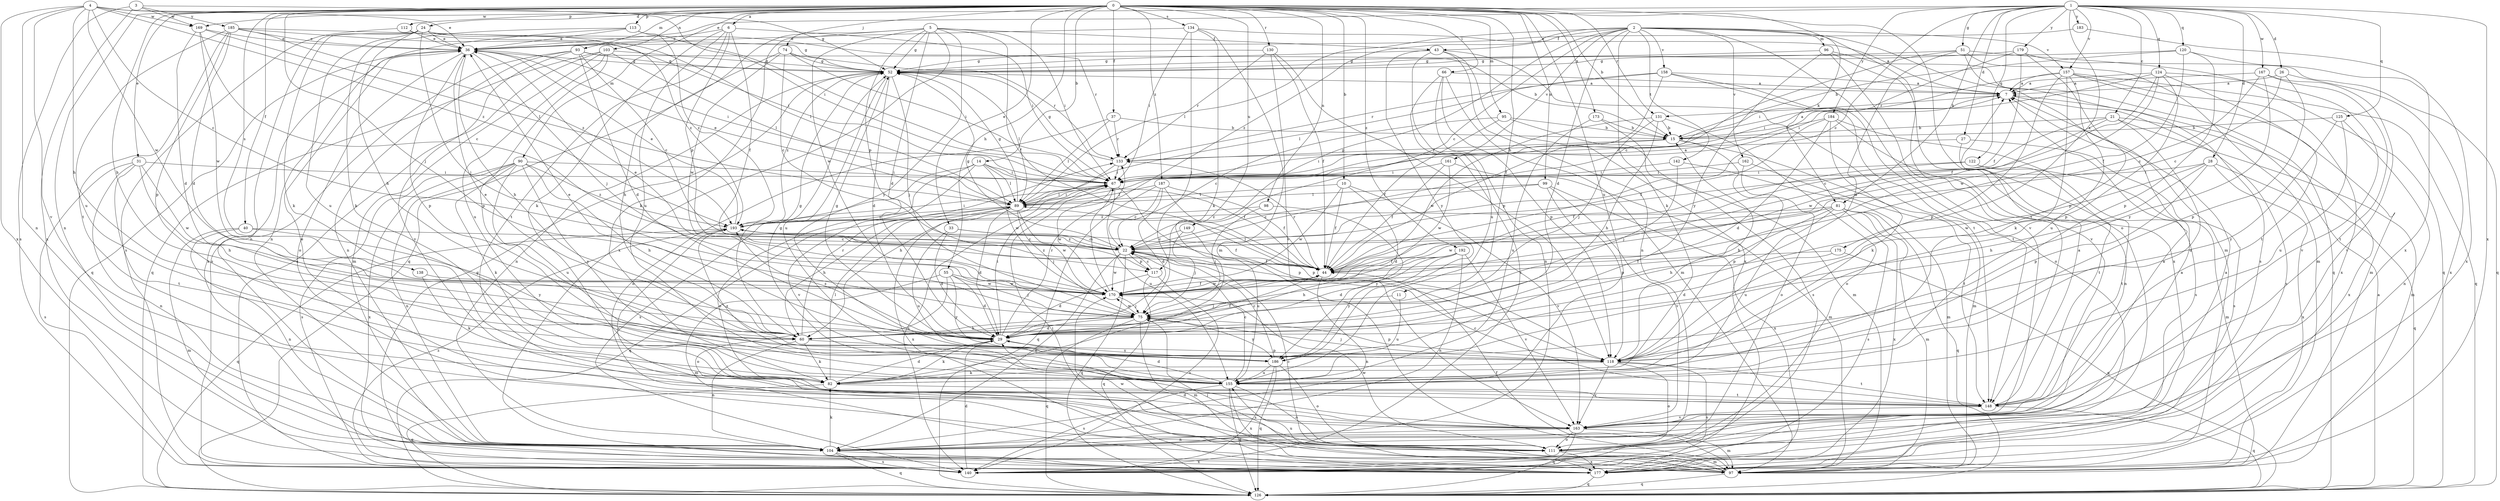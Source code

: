 strict digraph  {
0;
1;
2;
3;
4;
5;
6;
7;
10;
11;
14;
15;
21;
22;
24;
26;
27;
28;
29;
31;
33;
36;
37;
40;
43;
44;
51;
52;
55;
60;
66;
67;
74;
75;
81;
82;
89;
90;
93;
95;
96;
97;
98;
99;
103;
104;
111;
112;
113;
117;
118;
120;
122;
124;
125;
126;
130;
131;
133;
134;
138;
140;
142;
148;
149;
155;
157;
158;
161;
162;
163;
167;
169;
170;
173;
175;
177;
179;
183;
184;
185;
186;
187;
192;
193;
0 -> 6  [label=a];
0 -> 10  [label=b];
0 -> 11  [label=b];
0 -> 14  [label=b];
0 -> 15  [label=b];
0 -> 24  [label=d];
0 -> 31  [label=e];
0 -> 33  [label=e];
0 -> 37  [label=f];
0 -> 40  [label=f];
0 -> 55  [label=h];
0 -> 60  [label=h];
0 -> 66  [label=i];
0 -> 74  [label=j];
0 -> 75  [label=j];
0 -> 81  [label=k];
0 -> 90  [label=m];
0 -> 93  [label=m];
0 -> 95  [label=m];
0 -> 98  [label=n];
0 -> 99  [label=n];
0 -> 103  [label=n];
0 -> 104  [label=n];
0 -> 111  [label=o];
0 -> 112  [label=p];
0 -> 113  [label=p];
0 -> 130  [label=r];
0 -> 131  [label=r];
0 -> 134  [label=s];
0 -> 138  [label=s];
0 -> 149  [label=u];
0 -> 155  [label=u];
0 -> 173  [label=x];
0 -> 187  [label=z];
0 -> 192  [label=z];
1 -> 21  [label=c];
1 -> 22  [label=c];
1 -> 26  [label=d];
1 -> 27  [label=d];
1 -> 28  [label=d];
1 -> 36  [label=e];
1 -> 51  [label=g];
1 -> 81  [label=k];
1 -> 120  [label=q];
1 -> 122  [label=q];
1 -> 124  [label=q];
1 -> 125  [label=q];
1 -> 157  [label=v];
1 -> 167  [label=w];
1 -> 169  [label=w];
1 -> 175  [label=x];
1 -> 177  [label=x];
1 -> 179  [label=y];
1 -> 183  [label=y];
1 -> 184  [label=y];
2 -> 22  [label=c];
2 -> 29  [label=d];
2 -> 43  [label=f];
2 -> 82  [label=k];
2 -> 89  [label=l];
2 -> 96  [label=m];
2 -> 97  [label=m];
2 -> 117  [label=p];
2 -> 142  [label=t];
2 -> 148  [label=t];
2 -> 157  [label=v];
2 -> 158  [label=v];
2 -> 161  [label=v];
2 -> 162  [label=v];
2 -> 163  [label=v];
2 -> 193  [label=z];
3 -> 52  [label=g];
3 -> 140  [label=s];
3 -> 169  [label=w];
3 -> 177  [label=x];
3 -> 185  [label=y];
4 -> 22  [label=c];
4 -> 36  [label=e];
4 -> 60  [label=h];
4 -> 67  [label=i];
4 -> 104  [label=n];
4 -> 163  [label=v];
4 -> 169  [label=w];
4 -> 170  [label=w];
4 -> 177  [label=x];
4 -> 193  [label=z];
5 -> 29  [label=d];
5 -> 43  [label=f];
5 -> 44  [label=f];
5 -> 52  [label=g];
5 -> 67  [label=i];
5 -> 82  [label=k];
5 -> 117  [label=p];
5 -> 126  [label=q];
5 -> 170  [label=w];
5 -> 177  [label=x];
5 -> 186  [label=y];
6 -> 36  [label=e];
6 -> 44  [label=f];
6 -> 67  [label=i];
6 -> 82  [label=k];
6 -> 117  [label=p];
6 -> 148  [label=t];
6 -> 155  [label=u];
7 -> 131  [label=r];
7 -> 140  [label=s];
10 -> 29  [label=d];
10 -> 44  [label=f];
10 -> 89  [label=l];
10 -> 163  [label=v];
10 -> 170  [label=w];
11 -> 75  [label=j];
11 -> 155  [label=u];
14 -> 44  [label=f];
14 -> 67  [label=i];
14 -> 89  [label=l];
14 -> 111  [label=o];
14 -> 140  [label=s];
14 -> 163  [label=v];
14 -> 170  [label=w];
15 -> 7  [label=a];
15 -> 67  [label=i];
15 -> 97  [label=m];
15 -> 111  [label=o];
15 -> 133  [label=r];
21 -> 15  [label=b];
21 -> 22  [label=c];
21 -> 97  [label=m];
21 -> 155  [label=u];
21 -> 170  [label=w];
21 -> 177  [label=x];
22 -> 44  [label=f];
22 -> 52  [label=g];
22 -> 104  [label=n];
22 -> 117  [label=p];
22 -> 126  [label=q];
22 -> 170  [label=w];
22 -> 193  [label=z];
24 -> 36  [label=e];
24 -> 60  [label=h];
24 -> 75  [label=j];
24 -> 82  [label=k];
24 -> 104  [label=n];
24 -> 133  [label=r];
24 -> 155  [label=u];
24 -> 193  [label=z];
26 -> 7  [label=a];
26 -> 22  [label=c];
26 -> 118  [label=p];
26 -> 177  [label=x];
27 -> 133  [label=r];
27 -> 140  [label=s];
27 -> 148  [label=t];
28 -> 60  [label=h];
28 -> 67  [label=i];
28 -> 118  [label=p];
28 -> 126  [label=q];
28 -> 170  [label=w];
28 -> 177  [label=x];
29 -> 36  [label=e];
29 -> 44  [label=f];
29 -> 52  [label=g];
29 -> 67  [label=i];
29 -> 82  [label=k];
29 -> 133  [label=r];
29 -> 186  [label=y];
29 -> 193  [label=z];
31 -> 60  [label=h];
31 -> 67  [label=i];
31 -> 104  [label=n];
31 -> 140  [label=s];
31 -> 148  [label=t];
31 -> 170  [label=w];
33 -> 22  [label=c];
33 -> 29  [label=d];
33 -> 44  [label=f];
33 -> 155  [label=u];
36 -> 52  [label=g];
36 -> 60  [label=h];
36 -> 67  [label=i];
36 -> 75  [label=j];
36 -> 111  [label=o];
36 -> 118  [label=p];
36 -> 126  [label=q];
36 -> 177  [label=x];
37 -> 15  [label=b];
37 -> 89  [label=l];
37 -> 111  [label=o];
37 -> 133  [label=r];
40 -> 22  [label=c];
40 -> 97  [label=m];
40 -> 104  [label=n];
40 -> 186  [label=y];
43 -> 52  [label=g];
43 -> 104  [label=n];
43 -> 148  [label=t];
43 -> 155  [label=u];
43 -> 177  [label=x];
43 -> 186  [label=y];
44 -> 89  [label=l];
44 -> 104  [label=n];
44 -> 133  [label=r];
44 -> 170  [label=w];
44 -> 193  [label=z];
51 -> 22  [label=c];
51 -> 29  [label=d];
51 -> 52  [label=g];
51 -> 97  [label=m];
51 -> 126  [label=q];
51 -> 140  [label=s];
52 -> 7  [label=a];
52 -> 29  [label=d];
52 -> 75  [label=j];
52 -> 89  [label=l];
52 -> 104  [label=n];
52 -> 155  [label=u];
52 -> 193  [label=z];
55 -> 29  [label=d];
55 -> 75  [label=j];
55 -> 97  [label=m];
55 -> 111  [label=o];
55 -> 170  [label=w];
55 -> 186  [label=y];
60 -> 36  [label=e];
60 -> 52  [label=g];
60 -> 82  [label=k];
60 -> 104  [label=n];
60 -> 118  [label=p];
60 -> 133  [label=r];
66 -> 7  [label=a];
66 -> 97  [label=m];
66 -> 104  [label=n];
66 -> 118  [label=p];
66 -> 140  [label=s];
67 -> 89  [label=l];
67 -> 118  [label=p];
67 -> 140  [label=s];
67 -> 155  [label=u];
67 -> 170  [label=w];
74 -> 22  [label=c];
74 -> 52  [label=g];
74 -> 60  [label=h];
74 -> 67  [label=i];
74 -> 133  [label=r];
74 -> 170  [label=w];
75 -> 29  [label=d];
75 -> 60  [label=h];
75 -> 97  [label=m];
75 -> 118  [label=p];
75 -> 126  [label=q];
75 -> 170  [label=w];
75 -> 186  [label=y];
81 -> 60  [label=h];
81 -> 97  [label=m];
81 -> 126  [label=q];
81 -> 140  [label=s];
81 -> 155  [label=u];
81 -> 170  [label=w];
81 -> 177  [label=x];
81 -> 193  [label=z];
82 -> 29  [label=d];
82 -> 89  [label=l];
82 -> 126  [label=q];
82 -> 148  [label=t];
89 -> 7  [label=a];
89 -> 29  [label=d];
89 -> 36  [label=e];
89 -> 52  [label=g];
89 -> 60  [label=h];
89 -> 67  [label=i];
89 -> 75  [label=j];
89 -> 126  [label=q];
89 -> 170  [label=w];
89 -> 177  [label=x];
89 -> 193  [label=z];
90 -> 60  [label=h];
90 -> 67  [label=i];
90 -> 82  [label=k];
90 -> 104  [label=n];
90 -> 140  [label=s];
90 -> 155  [label=u];
90 -> 177  [label=x];
90 -> 186  [label=y];
90 -> 193  [label=z];
93 -> 15  [label=b];
93 -> 22  [label=c];
93 -> 29  [label=d];
93 -> 52  [label=g];
93 -> 104  [label=n];
93 -> 140  [label=s];
93 -> 163  [label=v];
95 -> 15  [label=b];
95 -> 22  [label=c];
95 -> 44  [label=f];
95 -> 97  [label=m];
96 -> 52  [label=g];
96 -> 126  [label=q];
96 -> 163  [label=v];
96 -> 177  [label=x];
96 -> 186  [label=y];
97 -> 22  [label=c];
97 -> 44  [label=f];
97 -> 75  [label=j];
97 -> 126  [label=q];
97 -> 155  [label=u];
97 -> 170  [label=w];
98 -> 75  [label=j];
98 -> 186  [label=y];
98 -> 193  [label=z];
99 -> 22  [label=c];
99 -> 89  [label=l];
99 -> 118  [label=p];
99 -> 163  [label=v];
99 -> 177  [label=x];
103 -> 52  [label=g];
103 -> 89  [label=l];
103 -> 97  [label=m];
103 -> 118  [label=p];
103 -> 126  [label=q];
103 -> 140  [label=s];
103 -> 155  [label=u];
104 -> 7  [label=a];
104 -> 82  [label=k];
104 -> 126  [label=q];
104 -> 140  [label=s];
104 -> 177  [label=x];
111 -> 7  [label=a];
111 -> 29  [label=d];
111 -> 97  [label=m];
111 -> 170  [label=w];
111 -> 177  [label=x];
112 -> 36  [label=e];
112 -> 89  [label=l];
112 -> 140  [label=s];
113 -> 36  [label=e];
113 -> 67  [label=i];
113 -> 82  [label=k];
113 -> 104  [label=n];
113 -> 193  [label=z];
117 -> 22  [label=c];
117 -> 29  [label=d];
117 -> 126  [label=q];
117 -> 140  [label=s];
118 -> 15  [label=b];
118 -> 75  [label=j];
118 -> 82  [label=k];
118 -> 111  [label=o];
118 -> 140  [label=s];
118 -> 148  [label=t];
118 -> 163  [label=v];
120 -> 15  [label=b];
120 -> 44  [label=f];
120 -> 52  [label=g];
120 -> 118  [label=p];
120 -> 177  [label=x];
122 -> 44  [label=f];
122 -> 67  [label=i];
122 -> 97  [label=m];
122 -> 148  [label=t];
124 -> 7  [label=a];
124 -> 44  [label=f];
124 -> 67  [label=i];
124 -> 118  [label=p];
124 -> 148  [label=t];
124 -> 163  [label=v];
124 -> 170  [label=w];
125 -> 15  [label=b];
125 -> 104  [label=n];
125 -> 155  [label=u];
125 -> 186  [label=y];
126 -> 7  [label=a];
130 -> 44  [label=f];
130 -> 52  [label=g];
130 -> 118  [label=p];
130 -> 133  [label=r];
130 -> 163  [label=v];
131 -> 15  [label=b];
131 -> 60  [label=h];
131 -> 75  [label=j];
131 -> 111  [label=o];
131 -> 170  [label=w];
133 -> 52  [label=g];
133 -> 60  [label=h];
133 -> 67  [label=i];
134 -> 7  [label=a];
134 -> 36  [label=e];
134 -> 67  [label=i];
134 -> 75  [label=j];
134 -> 82  [label=k];
134 -> 97  [label=m];
138 -> 82  [label=k];
138 -> 170  [label=w];
140 -> 29  [label=d];
140 -> 193  [label=z];
142 -> 67  [label=i];
142 -> 75  [label=j];
142 -> 97  [label=m];
148 -> 7  [label=a];
148 -> 22  [label=c];
148 -> 126  [label=q];
148 -> 163  [label=v];
149 -> 22  [label=c];
149 -> 75  [label=j];
149 -> 155  [label=u];
155 -> 22  [label=c];
155 -> 29  [label=d];
155 -> 52  [label=g];
155 -> 111  [label=o];
155 -> 126  [label=q];
155 -> 140  [label=s];
155 -> 177  [label=x];
155 -> 193  [label=z];
157 -> 7  [label=a];
157 -> 67  [label=i];
157 -> 82  [label=k];
157 -> 97  [label=m];
157 -> 118  [label=p];
157 -> 126  [label=q];
157 -> 155  [label=u];
157 -> 177  [label=x];
158 -> 7  [label=a];
158 -> 44  [label=f];
158 -> 89  [label=l];
158 -> 111  [label=o];
158 -> 133  [label=r];
158 -> 148  [label=t];
161 -> 44  [label=f];
161 -> 67  [label=i];
161 -> 97  [label=m];
161 -> 170  [label=w];
162 -> 67  [label=i];
162 -> 118  [label=p];
162 -> 148  [label=t];
163 -> 7  [label=a];
163 -> 36  [label=e];
163 -> 97  [label=m];
163 -> 104  [label=n];
163 -> 111  [label=o];
163 -> 126  [label=q];
163 -> 193  [label=z];
167 -> 7  [label=a];
167 -> 22  [label=c];
167 -> 148  [label=t];
167 -> 163  [label=v];
167 -> 186  [label=y];
169 -> 22  [label=c];
169 -> 29  [label=d];
169 -> 36  [label=e];
169 -> 89  [label=l];
169 -> 170  [label=w];
170 -> 36  [label=e];
170 -> 44  [label=f];
170 -> 67  [label=i];
170 -> 75  [label=j];
173 -> 15  [label=b];
173 -> 140  [label=s];
173 -> 155  [label=u];
175 -> 29  [label=d];
175 -> 44  [label=f];
175 -> 126  [label=q];
177 -> 52  [label=g];
177 -> 67  [label=i];
177 -> 126  [label=q];
179 -> 44  [label=f];
179 -> 52  [label=g];
179 -> 67  [label=i];
179 -> 118  [label=p];
179 -> 126  [label=q];
183 -> 36  [label=e];
183 -> 177  [label=x];
184 -> 15  [label=b];
184 -> 29  [label=d];
184 -> 44  [label=f];
184 -> 82  [label=k];
184 -> 104  [label=n];
184 -> 140  [label=s];
185 -> 29  [label=d];
185 -> 36  [label=e];
185 -> 52  [label=g];
185 -> 67  [label=i];
185 -> 118  [label=p];
185 -> 148  [label=t];
185 -> 155  [label=u];
185 -> 193  [label=z];
186 -> 22  [label=c];
186 -> 111  [label=o];
186 -> 126  [label=q];
186 -> 140  [label=s];
186 -> 155  [label=u];
187 -> 22  [label=c];
187 -> 29  [label=d];
187 -> 44  [label=f];
187 -> 89  [label=l];
187 -> 118  [label=p];
187 -> 126  [label=q];
192 -> 29  [label=d];
192 -> 44  [label=f];
192 -> 60  [label=h];
192 -> 104  [label=n];
192 -> 163  [label=v];
192 -> 186  [label=y];
193 -> 22  [label=c];
193 -> 36  [label=e];
193 -> 67  [label=i];
193 -> 126  [label=q];
}
